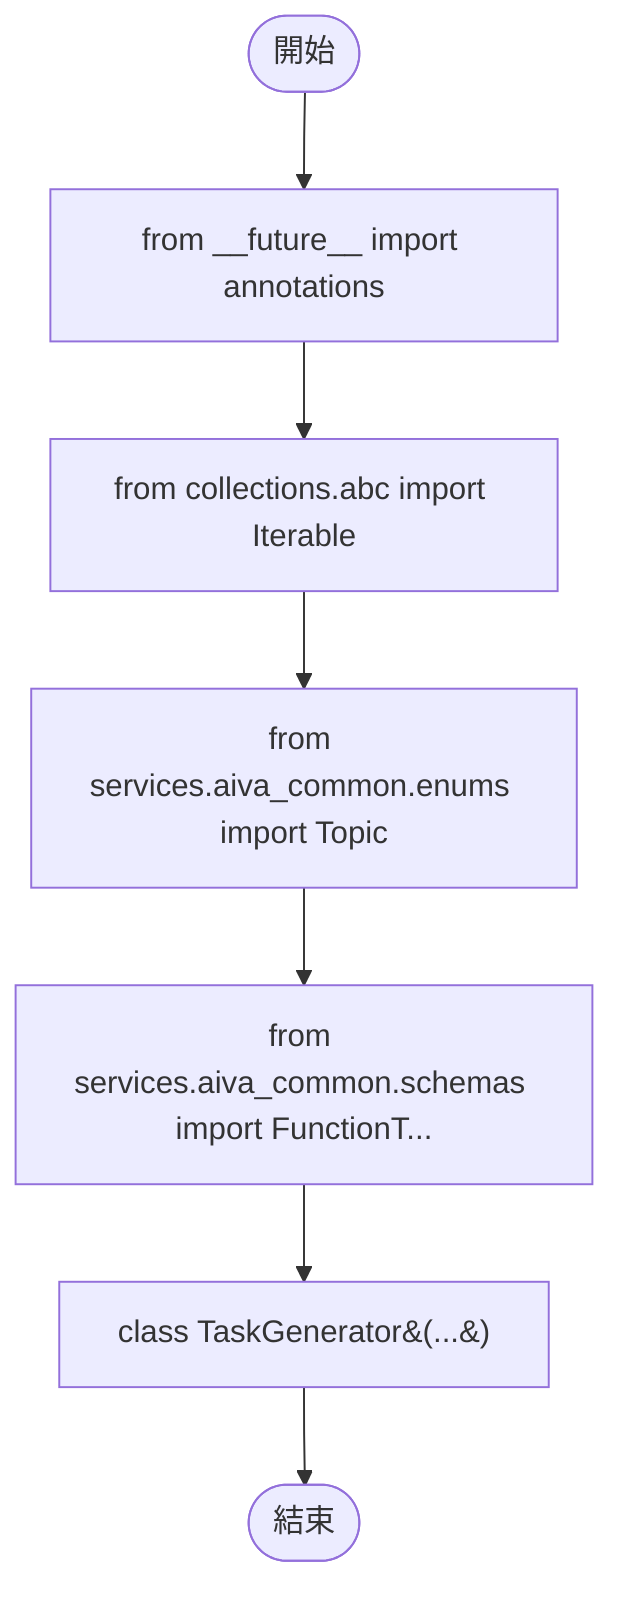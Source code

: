 flowchart TB
    n1([開始])
    n2([結束])
    n3[from __future__ import annotations]
    n4[from collections.abc import Iterable]
    n5[from services.aiva_common.enums import Topic]
    n6[from services.aiva_common.schemas import FunctionT...]
    n7[class TaskGenerator&#40;...&#41;]
    n1 --> n3
    n3 --> n4
    n4 --> n5
    n5 --> n6
    n6 --> n7
    n7 --> n2